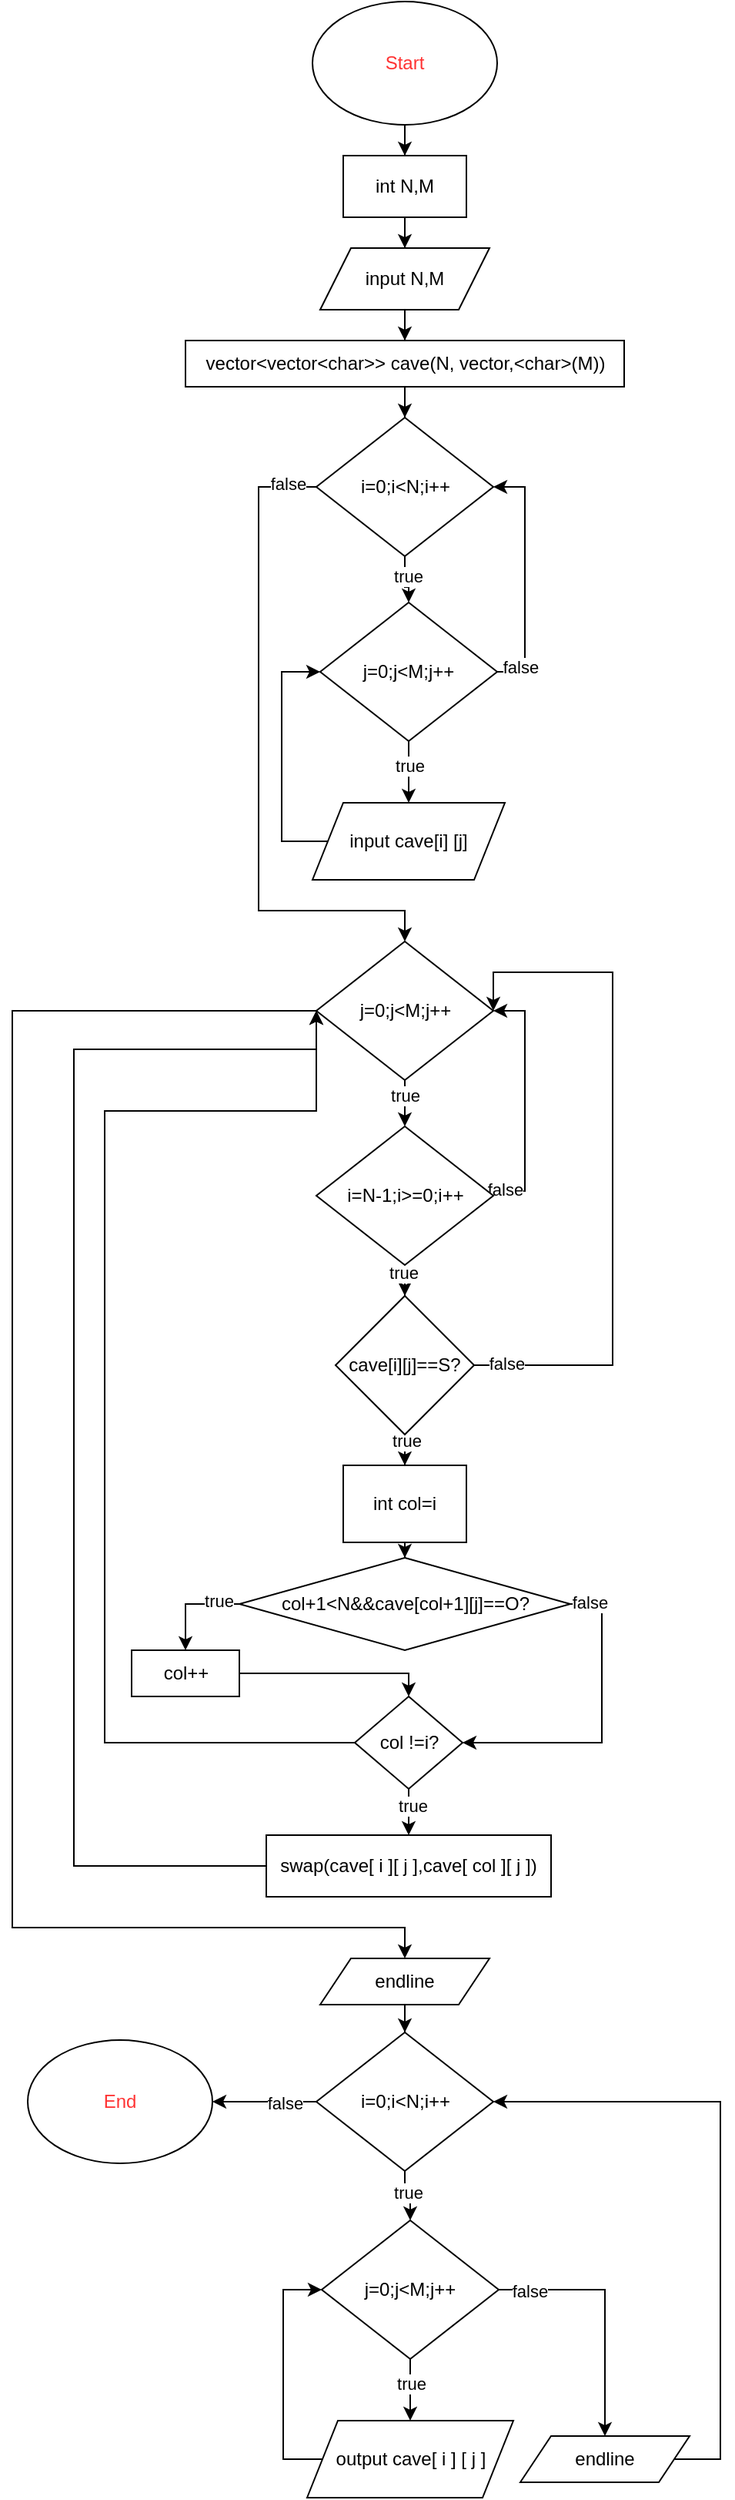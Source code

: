 <mxfile version="25.0.2">
  <diagram name="Страница — 1" id="u5LSCXZEtogHAX4Afqrh">
    <mxGraphModel dx="1436" dy="844" grid="1" gridSize="10" guides="1" tooltips="1" connect="1" arrows="1" fold="1" page="1" pageScale="1" pageWidth="1169" pageHeight="1654" math="0" shadow="0">
      <root>
        <mxCell id="0" />
        <mxCell id="1" parent="0" />
        <mxCell id="qWkoYMUVsIUnYZ1i2x7t-3" style="edgeStyle=orthogonalEdgeStyle;rounded=0;orthogonalLoop=1;jettySize=auto;html=1;entryX=0.5;entryY=0;entryDx=0;entryDy=0;" edge="1" parent="1" source="qWkoYMUVsIUnYZ1i2x7t-1" target="qWkoYMUVsIUnYZ1i2x7t-2">
          <mxGeometry relative="1" as="geometry" />
        </mxCell>
        <mxCell id="qWkoYMUVsIUnYZ1i2x7t-1" value="&lt;font color=&quot;#ff3333&quot;&gt;Start&lt;/font&gt;" style="ellipse;whiteSpace=wrap;html=1;" vertex="1" parent="1">
          <mxGeometry x="525" y="10" width="120" height="80" as="geometry" />
        </mxCell>
        <mxCell id="qWkoYMUVsIUnYZ1i2x7t-5" style="edgeStyle=orthogonalEdgeStyle;rounded=0;orthogonalLoop=1;jettySize=auto;html=1;" edge="1" parent="1" source="qWkoYMUVsIUnYZ1i2x7t-2" target="qWkoYMUVsIUnYZ1i2x7t-4">
          <mxGeometry relative="1" as="geometry" />
        </mxCell>
        <mxCell id="qWkoYMUVsIUnYZ1i2x7t-2" value="int N,M" style="rounded=0;whiteSpace=wrap;html=1;" vertex="1" parent="1">
          <mxGeometry x="545" y="110" width="80" height="40" as="geometry" />
        </mxCell>
        <mxCell id="qWkoYMUVsIUnYZ1i2x7t-8" style="edgeStyle=orthogonalEdgeStyle;rounded=0;orthogonalLoop=1;jettySize=auto;html=1;entryX=0.5;entryY=0;entryDx=0;entryDy=0;" edge="1" parent="1" source="qWkoYMUVsIUnYZ1i2x7t-4" target="qWkoYMUVsIUnYZ1i2x7t-6">
          <mxGeometry relative="1" as="geometry" />
        </mxCell>
        <mxCell id="qWkoYMUVsIUnYZ1i2x7t-4" value="input N,M" style="shape=parallelogram;perimeter=parallelogramPerimeter;whiteSpace=wrap;html=1;fixedSize=1;" vertex="1" parent="1">
          <mxGeometry x="530" y="170" width="110" height="40" as="geometry" />
        </mxCell>
        <mxCell id="qWkoYMUVsIUnYZ1i2x7t-10" style="edgeStyle=orthogonalEdgeStyle;rounded=0;orthogonalLoop=1;jettySize=auto;html=1;" edge="1" parent="1" source="qWkoYMUVsIUnYZ1i2x7t-6" target="qWkoYMUVsIUnYZ1i2x7t-9">
          <mxGeometry relative="1" as="geometry" />
        </mxCell>
        <mxCell id="qWkoYMUVsIUnYZ1i2x7t-6" value="vector&amp;lt;vector&amp;lt;char&amp;gt;&amp;gt; cave(N, vector,&amp;lt;char&amp;gt;(M))" style="rounded=0;whiteSpace=wrap;html=1;" vertex="1" parent="1">
          <mxGeometry x="442.5" y="230" width="285" height="30" as="geometry" />
        </mxCell>
        <mxCell id="qWkoYMUVsIUnYZ1i2x7t-12" style="edgeStyle=orthogonalEdgeStyle;rounded=0;orthogonalLoop=1;jettySize=auto;html=1;entryX=0.5;entryY=0;entryDx=0;entryDy=0;" edge="1" parent="1" source="qWkoYMUVsIUnYZ1i2x7t-9" target="qWkoYMUVsIUnYZ1i2x7t-11">
          <mxGeometry relative="1" as="geometry" />
        </mxCell>
        <mxCell id="qWkoYMUVsIUnYZ1i2x7t-13" value="true" style="edgeLabel;html=1;align=center;verticalAlign=middle;resizable=0;points=[];" vertex="1" connectable="0" parent="qWkoYMUVsIUnYZ1i2x7t-12">
          <mxGeometry x="-0.2" y="2" relative="1" as="geometry">
            <mxPoint as="offset" />
          </mxGeometry>
        </mxCell>
        <mxCell id="qWkoYMUVsIUnYZ1i2x7t-49" style="edgeStyle=orthogonalEdgeStyle;rounded=0;orthogonalLoop=1;jettySize=auto;html=1;entryX=0.5;entryY=0;entryDx=0;entryDy=0;" edge="1" parent="1" source="qWkoYMUVsIUnYZ1i2x7t-9" target="qWkoYMUVsIUnYZ1i2x7t-20">
          <mxGeometry relative="1" as="geometry">
            <Array as="points">
              <mxPoint x="490" y="325" />
              <mxPoint x="490" y="600" />
              <mxPoint x="585" y="600" />
            </Array>
          </mxGeometry>
        </mxCell>
        <mxCell id="qWkoYMUVsIUnYZ1i2x7t-51" value="false" style="edgeLabel;html=1;align=center;verticalAlign=middle;resizable=0;points=[];" vertex="1" connectable="0" parent="qWkoYMUVsIUnYZ1i2x7t-49">
          <mxGeometry x="-0.913" y="-2" relative="1" as="geometry">
            <mxPoint as="offset" />
          </mxGeometry>
        </mxCell>
        <mxCell id="qWkoYMUVsIUnYZ1i2x7t-9" value="i=0;i&amp;lt;N;i++" style="rhombus;whiteSpace=wrap;html=1;" vertex="1" parent="1">
          <mxGeometry x="527.5" y="280" width="115" height="90" as="geometry" />
        </mxCell>
        <mxCell id="qWkoYMUVsIUnYZ1i2x7t-15" style="edgeStyle=orthogonalEdgeStyle;rounded=0;orthogonalLoop=1;jettySize=auto;html=1;" edge="1" parent="1" source="qWkoYMUVsIUnYZ1i2x7t-11" target="qWkoYMUVsIUnYZ1i2x7t-14">
          <mxGeometry relative="1" as="geometry" />
        </mxCell>
        <mxCell id="qWkoYMUVsIUnYZ1i2x7t-16" value="true" style="edgeLabel;html=1;align=center;verticalAlign=middle;resizable=0;points=[];" vertex="1" connectable="0" parent="qWkoYMUVsIUnYZ1i2x7t-15">
          <mxGeometry x="-0.21" relative="1" as="geometry">
            <mxPoint as="offset" />
          </mxGeometry>
        </mxCell>
        <mxCell id="qWkoYMUVsIUnYZ1i2x7t-17" style="edgeStyle=orthogonalEdgeStyle;rounded=0;orthogonalLoop=1;jettySize=auto;html=1;entryX=1;entryY=0.5;entryDx=0;entryDy=0;" edge="1" parent="1" source="qWkoYMUVsIUnYZ1i2x7t-11" target="qWkoYMUVsIUnYZ1i2x7t-9">
          <mxGeometry relative="1" as="geometry">
            <Array as="points">
              <mxPoint x="663" y="445" />
              <mxPoint x="663" y="325" />
            </Array>
          </mxGeometry>
        </mxCell>
        <mxCell id="qWkoYMUVsIUnYZ1i2x7t-18" value="false" style="edgeLabel;html=1;align=center;verticalAlign=middle;resizable=0;points=[];" vertex="1" connectable="0" parent="qWkoYMUVsIUnYZ1i2x7t-17">
          <mxGeometry x="-0.819" y="3" relative="1" as="geometry">
            <mxPoint as="offset" />
          </mxGeometry>
        </mxCell>
        <mxCell id="qWkoYMUVsIUnYZ1i2x7t-11" value="j=0;j&amp;lt;M;j++" style="rhombus;whiteSpace=wrap;html=1;" vertex="1" parent="1">
          <mxGeometry x="530" y="400" width="115" height="90" as="geometry" />
        </mxCell>
        <mxCell id="qWkoYMUVsIUnYZ1i2x7t-56" style="edgeStyle=orthogonalEdgeStyle;rounded=0;orthogonalLoop=1;jettySize=auto;html=1;entryX=0;entryY=0.5;entryDx=0;entryDy=0;" edge="1" parent="1" source="qWkoYMUVsIUnYZ1i2x7t-14" target="qWkoYMUVsIUnYZ1i2x7t-11">
          <mxGeometry relative="1" as="geometry">
            <Array as="points">
              <mxPoint x="505" y="555" />
              <mxPoint x="505" y="445" />
            </Array>
          </mxGeometry>
        </mxCell>
        <mxCell id="qWkoYMUVsIUnYZ1i2x7t-14" value="input cave[i] [j]" style="shape=parallelogram;perimeter=parallelogramPerimeter;whiteSpace=wrap;html=1;fixedSize=1;" vertex="1" parent="1">
          <mxGeometry x="525" y="530" width="125" height="50" as="geometry" />
        </mxCell>
        <mxCell id="qWkoYMUVsIUnYZ1i2x7t-60" style="edgeStyle=orthogonalEdgeStyle;rounded=0;orthogonalLoop=1;jettySize=auto;html=1;" edge="1" parent="1" source="qWkoYMUVsIUnYZ1i2x7t-20" target="qWkoYMUVsIUnYZ1i2x7t-22">
          <mxGeometry relative="1" as="geometry" />
        </mxCell>
        <mxCell id="qWkoYMUVsIUnYZ1i2x7t-61" value="true" style="edgeLabel;html=1;align=center;verticalAlign=middle;resizable=0;points=[];" vertex="1" connectable="0" parent="qWkoYMUVsIUnYZ1i2x7t-60">
          <mxGeometry x="0.2" relative="1" as="geometry">
            <mxPoint as="offset" />
          </mxGeometry>
        </mxCell>
        <mxCell id="qWkoYMUVsIUnYZ1i2x7t-70" style="edgeStyle=orthogonalEdgeStyle;rounded=0;orthogonalLoop=1;jettySize=auto;html=1;entryX=0.5;entryY=0;entryDx=0;entryDy=0;" edge="1" parent="1" source="qWkoYMUVsIUnYZ1i2x7t-20" target="qWkoYMUVsIUnYZ1i2x7t-69">
          <mxGeometry relative="1" as="geometry">
            <Array as="points">
              <mxPoint x="330" y="665" />
              <mxPoint x="330" y="1260" />
              <mxPoint x="585" y="1260" />
            </Array>
          </mxGeometry>
        </mxCell>
        <mxCell id="qWkoYMUVsIUnYZ1i2x7t-20" value="j=0;j&amp;lt;M;j++" style="rhombus;whiteSpace=wrap;html=1;" vertex="1" parent="1">
          <mxGeometry x="527.5" y="620" width="115" height="90" as="geometry" />
        </mxCell>
        <mxCell id="qWkoYMUVsIUnYZ1i2x7t-25" style="edgeStyle=orthogonalEdgeStyle;rounded=0;orthogonalLoop=1;jettySize=auto;html=1;entryX=1;entryY=0.5;entryDx=0;entryDy=0;" edge="1" parent="1" source="qWkoYMUVsIUnYZ1i2x7t-22" target="qWkoYMUVsIUnYZ1i2x7t-20">
          <mxGeometry relative="1" as="geometry">
            <Array as="points">
              <mxPoint x="663" y="782" />
              <mxPoint x="663" y="665" />
            </Array>
          </mxGeometry>
        </mxCell>
        <mxCell id="qWkoYMUVsIUnYZ1i2x7t-26" value="false" style="edgeLabel;html=1;align=center;verticalAlign=middle;resizable=0;points=[];" vertex="1" connectable="0" parent="qWkoYMUVsIUnYZ1i2x7t-25">
          <mxGeometry x="-0.877" y="1" relative="1" as="geometry">
            <mxPoint x="1" as="offset" />
          </mxGeometry>
        </mxCell>
        <mxCell id="qWkoYMUVsIUnYZ1i2x7t-33" style="edgeStyle=orthogonalEdgeStyle;rounded=0;orthogonalLoop=1;jettySize=auto;html=1;" edge="1" parent="1" source="qWkoYMUVsIUnYZ1i2x7t-22" target="qWkoYMUVsIUnYZ1i2x7t-27">
          <mxGeometry relative="1" as="geometry" />
        </mxCell>
        <mxCell id="qWkoYMUVsIUnYZ1i2x7t-59" value="true" style="edgeLabel;html=1;align=center;verticalAlign=middle;resizable=0;points=[];" vertex="1" connectable="0" parent="qWkoYMUVsIUnYZ1i2x7t-33">
          <mxGeometry x="0.5" y="-1" relative="1" as="geometry">
            <mxPoint as="offset" />
          </mxGeometry>
        </mxCell>
        <mxCell id="qWkoYMUVsIUnYZ1i2x7t-22" value="i=N-1;i&amp;gt;=0;i++" style="rhombus;whiteSpace=wrap;html=1;" vertex="1" parent="1">
          <mxGeometry x="527.5" y="740" width="115" height="90" as="geometry" />
        </mxCell>
        <mxCell id="qWkoYMUVsIUnYZ1i2x7t-35" style="edgeStyle=orthogonalEdgeStyle;rounded=0;orthogonalLoop=1;jettySize=auto;html=1;" edge="1" parent="1" source="qWkoYMUVsIUnYZ1i2x7t-27" target="qWkoYMUVsIUnYZ1i2x7t-34">
          <mxGeometry relative="1" as="geometry" />
        </mxCell>
        <mxCell id="qWkoYMUVsIUnYZ1i2x7t-57" value="true" style="edgeLabel;html=1;align=center;verticalAlign=middle;resizable=0;points=[];" vertex="1" connectable="0" parent="qWkoYMUVsIUnYZ1i2x7t-35">
          <mxGeometry x="0.2" y="-1" relative="1" as="geometry">
            <mxPoint as="offset" />
          </mxGeometry>
        </mxCell>
        <mxCell id="qWkoYMUVsIUnYZ1i2x7t-62" style="edgeStyle=orthogonalEdgeStyle;rounded=0;orthogonalLoop=1;jettySize=auto;html=1;entryX=1;entryY=0.5;entryDx=0;entryDy=0;" edge="1" parent="1" source="qWkoYMUVsIUnYZ1i2x7t-27" target="qWkoYMUVsIUnYZ1i2x7t-20">
          <mxGeometry relative="1" as="geometry">
            <Array as="points">
              <mxPoint x="720" y="895" />
              <mxPoint x="720" y="640" />
              <mxPoint x="643" y="640" />
            </Array>
          </mxGeometry>
        </mxCell>
        <mxCell id="qWkoYMUVsIUnYZ1i2x7t-65" value="false" style="edgeLabel;html=1;align=center;verticalAlign=middle;resizable=0;points=[];" vertex="1" connectable="0" parent="qWkoYMUVsIUnYZ1i2x7t-62">
          <mxGeometry x="-0.906" y="1" relative="1" as="geometry">
            <mxPoint as="offset" />
          </mxGeometry>
        </mxCell>
        <mxCell id="qWkoYMUVsIUnYZ1i2x7t-27" value="cave[i][j]==S?" style="rhombus;whiteSpace=wrap;html=1;" vertex="1" parent="1">
          <mxGeometry x="540" y="850" width="90" height="90" as="geometry" />
        </mxCell>
        <mxCell id="qWkoYMUVsIUnYZ1i2x7t-37" style="edgeStyle=orthogonalEdgeStyle;rounded=0;orthogonalLoop=1;jettySize=auto;html=1;" edge="1" parent="1" source="qWkoYMUVsIUnYZ1i2x7t-34" target="qWkoYMUVsIUnYZ1i2x7t-36">
          <mxGeometry relative="1" as="geometry" />
        </mxCell>
        <mxCell id="qWkoYMUVsIUnYZ1i2x7t-34" value="int col=i" style="rounded=0;whiteSpace=wrap;html=1;" vertex="1" parent="1">
          <mxGeometry x="545" y="960" width="80" height="50" as="geometry" />
        </mxCell>
        <mxCell id="qWkoYMUVsIUnYZ1i2x7t-39" style="edgeStyle=orthogonalEdgeStyle;rounded=0;orthogonalLoop=1;jettySize=auto;html=1;entryX=0.5;entryY=0;entryDx=0;entryDy=0;" edge="1" parent="1" source="qWkoYMUVsIUnYZ1i2x7t-36" target="qWkoYMUVsIUnYZ1i2x7t-38">
          <mxGeometry relative="1" as="geometry">
            <Array as="points">
              <mxPoint x="443" y="1050" />
            </Array>
          </mxGeometry>
        </mxCell>
        <mxCell id="qWkoYMUVsIUnYZ1i2x7t-40" value="true" style="edgeLabel;html=1;align=center;verticalAlign=middle;resizable=0;points=[];" vertex="1" connectable="0" parent="qWkoYMUVsIUnYZ1i2x7t-39">
          <mxGeometry x="-0.554" y="-2" relative="1" as="geometry">
            <mxPoint x="1" as="offset" />
          </mxGeometry>
        </mxCell>
        <mxCell id="qWkoYMUVsIUnYZ1i2x7t-43" style="edgeStyle=orthogonalEdgeStyle;rounded=0;orthogonalLoop=1;jettySize=auto;html=1;entryX=1;entryY=0.5;entryDx=0;entryDy=0;" edge="1" parent="1" source="qWkoYMUVsIUnYZ1i2x7t-36" target="qWkoYMUVsIUnYZ1i2x7t-41">
          <mxGeometry relative="1" as="geometry">
            <Array as="points">
              <mxPoint x="713" y="1050" />
              <mxPoint x="713" y="1140" />
            </Array>
          </mxGeometry>
        </mxCell>
        <mxCell id="qWkoYMUVsIUnYZ1i2x7t-44" value="false" style="edgeLabel;html=1;align=center;verticalAlign=middle;resizable=0;points=[];" vertex="1" connectable="0" parent="qWkoYMUVsIUnYZ1i2x7t-43">
          <mxGeometry x="-0.876" y="1" relative="1" as="geometry">
            <mxPoint as="offset" />
          </mxGeometry>
        </mxCell>
        <mxCell id="qWkoYMUVsIUnYZ1i2x7t-36" value="col+1&amp;lt;N&amp;amp;&amp;amp;cave[col+1][j]==O?" style="rhombus;whiteSpace=wrap;html=1;" vertex="1" parent="1">
          <mxGeometry x="477.5" y="1020" width="215" height="60" as="geometry" />
        </mxCell>
        <mxCell id="qWkoYMUVsIUnYZ1i2x7t-42" style="edgeStyle=orthogonalEdgeStyle;rounded=0;orthogonalLoop=1;jettySize=auto;html=1;entryX=0.5;entryY=0;entryDx=0;entryDy=0;" edge="1" parent="1" source="qWkoYMUVsIUnYZ1i2x7t-38" target="qWkoYMUVsIUnYZ1i2x7t-41">
          <mxGeometry relative="1" as="geometry">
            <Array as="points">
              <mxPoint x="588" y="1095" />
            </Array>
          </mxGeometry>
        </mxCell>
        <mxCell id="qWkoYMUVsIUnYZ1i2x7t-38" value="col++" style="rounded=0;whiteSpace=wrap;html=1;" vertex="1" parent="1">
          <mxGeometry x="407.5" y="1080" width="70" height="30" as="geometry" />
        </mxCell>
        <mxCell id="qWkoYMUVsIUnYZ1i2x7t-46" style="edgeStyle=orthogonalEdgeStyle;rounded=0;orthogonalLoop=1;jettySize=auto;html=1;entryX=0.5;entryY=0;entryDx=0;entryDy=0;" edge="1" parent="1" source="qWkoYMUVsIUnYZ1i2x7t-41" target="qWkoYMUVsIUnYZ1i2x7t-45">
          <mxGeometry relative="1" as="geometry" />
        </mxCell>
        <mxCell id="qWkoYMUVsIUnYZ1i2x7t-66" value="true" style="edgeLabel;html=1;align=center;verticalAlign=middle;resizable=0;points=[];" vertex="1" connectable="0" parent="qWkoYMUVsIUnYZ1i2x7t-46">
          <mxGeometry x="0.24" y="2" relative="1" as="geometry">
            <mxPoint as="offset" />
          </mxGeometry>
        </mxCell>
        <mxCell id="qWkoYMUVsIUnYZ1i2x7t-67" style="edgeStyle=orthogonalEdgeStyle;rounded=0;orthogonalLoop=1;jettySize=auto;html=1;entryX=0;entryY=0.5;entryDx=0;entryDy=0;" edge="1" parent="1" source="qWkoYMUVsIUnYZ1i2x7t-41" target="qWkoYMUVsIUnYZ1i2x7t-20">
          <mxGeometry relative="1" as="geometry">
            <Array as="points">
              <mxPoint x="390" y="1140" />
              <mxPoint x="390" y="730" />
              <mxPoint x="528" y="730" />
            </Array>
          </mxGeometry>
        </mxCell>
        <mxCell id="qWkoYMUVsIUnYZ1i2x7t-41" value="col !=i?" style="rhombus;whiteSpace=wrap;html=1;" vertex="1" parent="1">
          <mxGeometry x="552.5" y="1110" width="70" height="60" as="geometry" />
        </mxCell>
        <mxCell id="qWkoYMUVsIUnYZ1i2x7t-50" style="edgeStyle=orthogonalEdgeStyle;rounded=0;orthogonalLoop=1;jettySize=auto;html=1;entryX=0;entryY=0.5;entryDx=0;entryDy=0;" edge="1" parent="1" source="qWkoYMUVsIUnYZ1i2x7t-45" target="qWkoYMUVsIUnYZ1i2x7t-20">
          <mxGeometry relative="1" as="geometry">
            <Array as="points">
              <mxPoint x="370" y="1220" />
              <mxPoint x="370" y="690" />
              <mxPoint x="528" y="690" />
            </Array>
          </mxGeometry>
        </mxCell>
        <mxCell id="qWkoYMUVsIUnYZ1i2x7t-45" value="swap(cave[ i ][ j ],cave[ col ][ j ])" style="rounded=0;whiteSpace=wrap;html=1;" vertex="1" parent="1">
          <mxGeometry x="495" y="1200" width="185" height="40" as="geometry" />
        </mxCell>
        <mxCell id="qWkoYMUVsIUnYZ1i2x7t-82" style="edgeStyle=orthogonalEdgeStyle;rounded=0;orthogonalLoop=1;jettySize=auto;html=1;" edge="1" parent="1" source="qWkoYMUVsIUnYZ1i2x7t-69" target="qWkoYMUVsIUnYZ1i2x7t-74">
          <mxGeometry relative="1" as="geometry" />
        </mxCell>
        <mxCell id="qWkoYMUVsIUnYZ1i2x7t-69" value="endline" style="shape=parallelogram;perimeter=parallelogramPerimeter;whiteSpace=wrap;html=1;fixedSize=1;" vertex="1" parent="1">
          <mxGeometry x="530" y="1280" width="110" height="30" as="geometry" />
        </mxCell>
        <mxCell id="qWkoYMUVsIUnYZ1i2x7t-71" style="edgeStyle=orthogonalEdgeStyle;rounded=0;orthogonalLoop=1;jettySize=auto;html=1;entryX=0.5;entryY=0;entryDx=0;entryDy=0;" edge="1" parent="1" source="qWkoYMUVsIUnYZ1i2x7t-74" target="qWkoYMUVsIUnYZ1i2x7t-79">
          <mxGeometry relative="1" as="geometry" />
        </mxCell>
        <mxCell id="qWkoYMUVsIUnYZ1i2x7t-72" value="true" style="edgeLabel;html=1;align=center;verticalAlign=middle;resizable=0;points=[];" vertex="1" connectable="0" parent="qWkoYMUVsIUnYZ1i2x7t-71">
          <mxGeometry x="-0.2" y="2" relative="1" as="geometry">
            <mxPoint as="offset" />
          </mxGeometry>
        </mxCell>
        <mxCell id="qWkoYMUVsIUnYZ1i2x7t-99" style="edgeStyle=orthogonalEdgeStyle;rounded=0;orthogonalLoop=1;jettySize=auto;html=1;entryX=1;entryY=0.5;entryDx=0;entryDy=0;" edge="1" parent="1" source="qWkoYMUVsIUnYZ1i2x7t-74" target="qWkoYMUVsIUnYZ1i2x7t-98">
          <mxGeometry relative="1" as="geometry" />
        </mxCell>
        <mxCell id="qWkoYMUVsIUnYZ1i2x7t-100" value="false" style="edgeLabel;html=1;align=center;verticalAlign=middle;resizable=0;points=[];" vertex="1" connectable="0" parent="qWkoYMUVsIUnYZ1i2x7t-99">
          <mxGeometry x="-0.396" y="1" relative="1" as="geometry">
            <mxPoint as="offset" />
          </mxGeometry>
        </mxCell>
        <mxCell id="qWkoYMUVsIUnYZ1i2x7t-74" value="i=0;i&amp;lt;N;i++" style="rhombus;whiteSpace=wrap;html=1;" vertex="1" parent="1">
          <mxGeometry x="527.5" y="1328" width="115" height="90" as="geometry" />
        </mxCell>
        <mxCell id="qWkoYMUVsIUnYZ1i2x7t-75" style="edgeStyle=orthogonalEdgeStyle;rounded=0;orthogonalLoop=1;jettySize=auto;html=1;" edge="1" parent="1" source="qWkoYMUVsIUnYZ1i2x7t-79" target="qWkoYMUVsIUnYZ1i2x7t-81">
          <mxGeometry relative="1" as="geometry" />
        </mxCell>
        <mxCell id="qWkoYMUVsIUnYZ1i2x7t-76" value="true" style="edgeLabel;html=1;align=center;verticalAlign=middle;resizable=0;points=[];" vertex="1" connectable="0" parent="qWkoYMUVsIUnYZ1i2x7t-75">
          <mxGeometry x="-0.21" relative="1" as="geometry">
            <mxPoint as="offset" />
          </mxGeometry>
        </mxCell>
        <mxCell id="qWkoYMUVsIUnYZ1i2x7t-89" style="edgeStyle=orthogonalEdgeStyle;rounded=0;orthogonalLoop=1;jettySize=auto;html=1;entryX=0.5;entryY=0;entryDx=0;entryDy=0;" edge="1" parent="1" source="qWkoYMUVsIUnYZ1i2x7t-79" target="qWkoYMUVsIUnYZ1i2x7t-87">
          <mxGeometry relative="1" as="geometry" />
        </mxCell>
        <mxCell id="qWkoYMUVsIUnYZ1i2x7t-90" value="false" style="edgeLabel;html=1;align=center;verticalAlign=middle;resizable=0;points=[];" vertex="1" connectable="0" parent="qWkoYMUVsIUnYZ1i2x7t-89">
          <mxGeometry x="-0.764" y="-1" relative="1" as="geometry">
            <mxPoint as="offset" />
          </mxGeometry>
        </mxCell>
        <mxCell id="qWkoYMUVsIUnYZ1i2x7t-79" value="j=0;j&amp;lt;M;j++" style="rhombus;whiteSpace=wrap;html=1;" vertex="1" parent="1">
          <mxGeometry x="531" y="1450" width="115" height="90" as="geometry" />
        </mxCell>
        <mxCell id="qWkoYMUVsIUnYZ1i2x7t-80" style="edgeStyle=orthogonalEdgeStyle;rounded=0;orthogonalLoop=1;jettySize=auto;html=1;entryX=0;entryY=0.5;entryDx=0;entryDy=0;" edge="1" parent="1" source="qWkoYMUVsIUnYZ1i2x7t-81" target="qWkoYMUVsIUnYZ1i2x7t-79">
          <mxGeometry relative="1" as="geometry">
            <Array as="points">
              <mxPoint x="506" y="1605" />
              <mxPoint x="506" y="1495" />
            </Array>
          </mxGeometry>
        </mxCell>
        <mxCell id="qWkoYMUVsIUnYZ1i2x7t-81" value="output cave[ i ] [ j ]" style="shape=parallelogram;perimeter=parallelogramPerimeter;whiteSpace=wrap;html=1;fixedSize=1;" vertex="1" parent="1">
          <mxGeometry x="521.5" y="1580" width="134" height="50" as="geometry" />
        </mxCell>
        <mxCell id="qWkoYMUVsIUnYZ1i2x7t-91" style="edgeStyle=orthogonalEdgeStyle;rounded=0;orthogonalLoop=1;jettySize=auto;html=1;entryX=1;entryY=0.5;entryDx=0;entryDy=0;" edge="1" parent="1" source="qWkoYMUVsIUnYZ1i2x7t-87" target="qWkoYMUVsIUnYZ1i2x7t-74">
          <mxGeometry relative="1" as="geometry">
            <Array as="points">
              <mxPoint x="790" y="1605" />
              <mxPoint x="790" y="1373" />
            </Array>
          </mxGeometry>
        </mxCell>
        <mxCell id="qWkoYMUVsIUnYZ1i2x7t-87" value="endline" style="shape=parallelogram;perimeter=parallelogramPerimeter;whiteSpace=wrap;html=1;fixedSize=1;" vertex="1" parent="1">
          <mxGeometry x="660" y="1590" width="110" height="30" as="geometry" />
        </mxCell>
        <mxCell id="qWkoYMUVsIUnYZ1i2x7t-98" value="&lt;font color=&quot;#ff3333&quot;&gt;End&lt;/font&gt;" style="ellipse;whiteSpace=wrap;html=1;" vertex="1" parent="1">
          <mxGeometry x="340" y="1333" width="120" height="80" as="geometry" />
        </mxCell>
      </root>
    </mxGraphModel>
  </diagram>
</mxfile>
